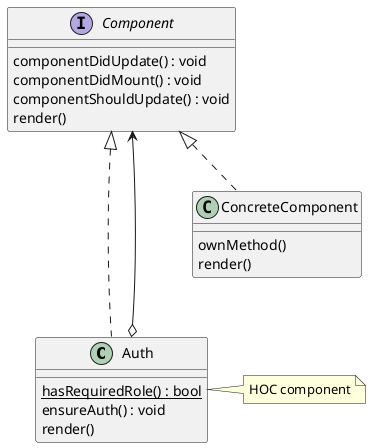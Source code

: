 @startuml Auth

class Auth implements Component {
  {static} hasRequiredRole() : bool
  ensureAuth() : void
  render()
}

class ConcreteComponent implements Component {
  ownMethod()
  render()
}

interface Component {
  componentDidUpdate() : void
  componentDidMount() : void
  componentShouldUpdate() : void
  render()
}

note right of Auth : HOC component

Component <---o Auth


@enduml